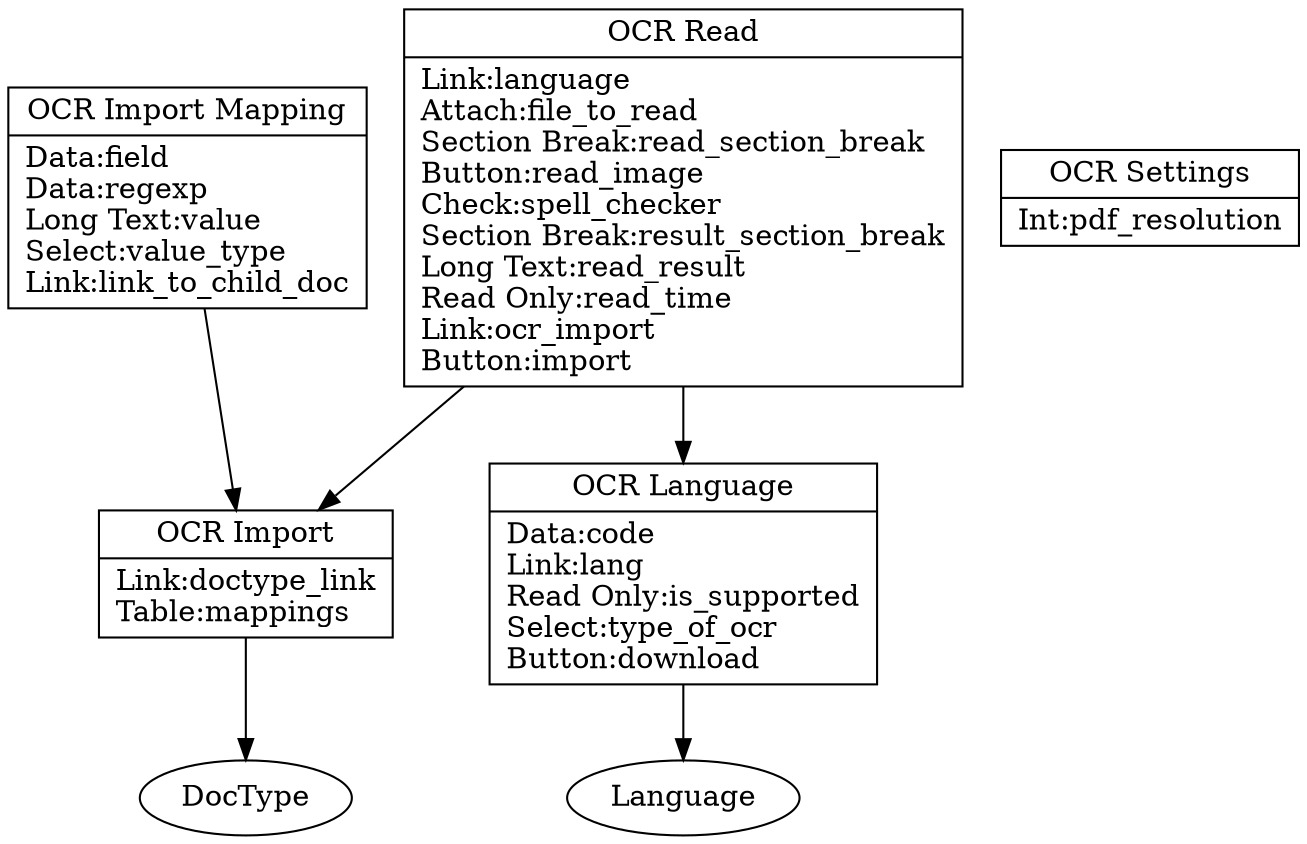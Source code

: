 // Doctype UML
digraph {
	"OCR Import Mapping" [label="{OCR Import Mapping|Data:field\lData:regexp\lLong Text:value\lSelect:value_type\lLink:link_to_child_doc\l}" shape=record]
	"OCR Import Mapping" -> "OCR Import"
	"OCR Settings" [label="{OCR Settings|Int:pdf_resolution\l}" shape=record]
	"OCR Import" [label="{OCR Import|Link:doctype_link\lTable:mappings\l}" shape=record]
	"OCR Import" -> DocType
	"OCR Read" [label="{OCR Read|Link:language\lAttach:file_to_read\lSection Break:read_section_break\lButton:read_image\lCheck:spell_checker\lSection Break:result_section_break\lLong Text:read_result\lRead Only:read_time\lLink:ocr_import\lButton:import\l}" shape=record]
	"OCR Read" -> "OCR Language"
	"OCR Read" -> "OCR Import"
	"OCR Language" [label="{OCR Language|Data:code\lLink:lang\lRead Only:is_supported\lSelect:type_of_ocr\lButton:download\l}" shape=record]
	"OCR Language" -> Language
}
